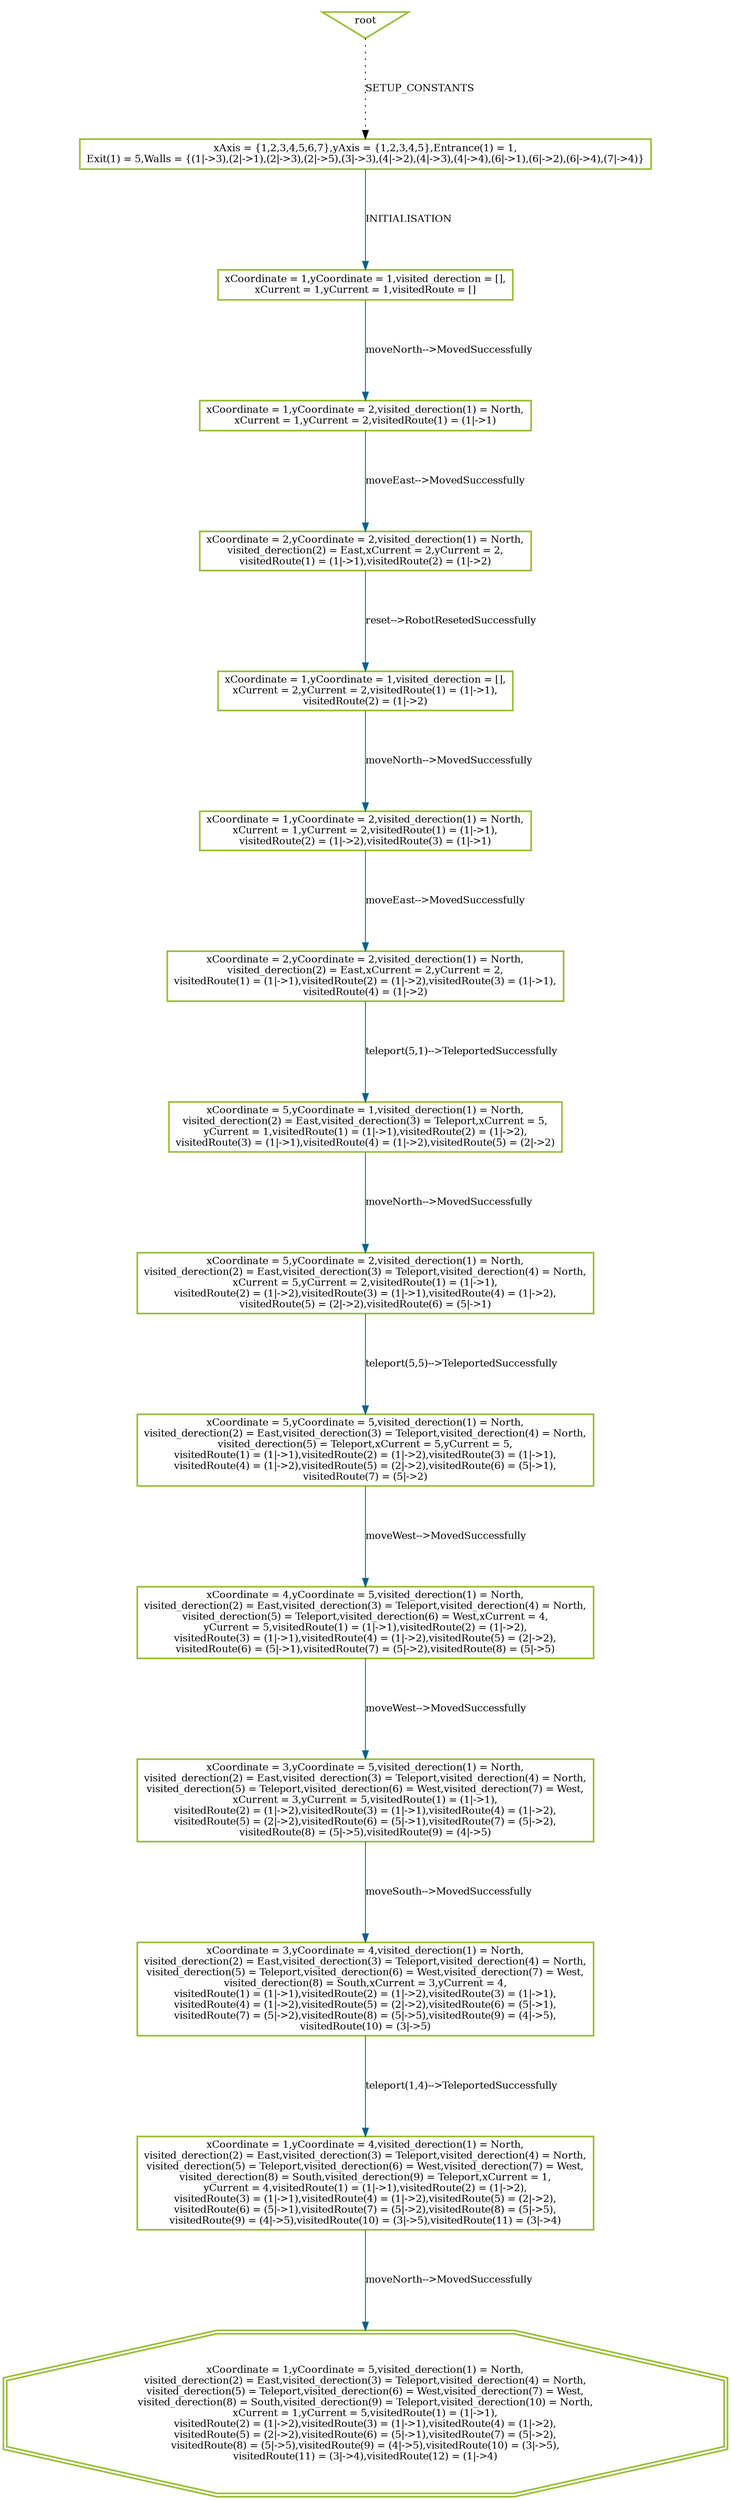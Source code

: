 digraph history {
graph [nodesep=1.5, ranksep=1.5];
0 [shape=box, color="#99BF38", fontsize=12, penwidth=2, label="xAxis = \{1,2,3,4,5,6,7\},yAxis = \{1,2,3,4,5\},Entrance(1) = 1,\nExit(1) = 5,Walls = \{(1\|-\>3),(2\|-\>1),(2\|-\>3),(2\|-\>5),(3\|-\>3),(4\|-\>2),(4\|-\>3),(4\|-\>4),(6\|-\>1),(6\|-\>2),(6\|-\>4),(7\|-\>4)\}"];

1 [shape=box, color="#99BF38", fontsize=12, penwidth=2, label="xCoordinate = 1,yCoordinate = 1,visited_derection = [],\nxCurrent = 1,yCurrent = 1,visitedRoute = []"];

2 [shape=box, color="#99BF38", fontsize=12, penwidth=2, label="xCoordinate = 1,yCoordinate = 2,visited_derection(1) = North,\nxCurrent = 1,yCurrent = 2,visitedRoute(1) = (1\|-\>1)"];

26 [shape=box, color="#99BF38", fontsize=12, penwidth=2, label="xCoordinate = 2,yCoordinate = 2,visited_derection(1) = North,\nvisited_derection(2) = East,xCurrent = 2,yCurrent = 2,\nvisitedRoute(1) = (1\|-\>1),visitedRoute(2) = (1\|-\>2)"];

74 [shape=box, color="#99BF38", fontsize=12, penwidth=2, label="xCoordinate = 1,yCoordinate = 1,visited_derection = [],\nxCurrent = 2,yCurrent = 2,visitedRoute(1) = (1\|-\>1),\nvisitedRoute(2) = (1\|-\>2)"];

75 [shape=box, color="#99BF38", fontsize=12, penwidth=2, label="xCoordinate = 1,yCoordinate = 2,visited_derection(1) = North,\nxCurrent = 1,yCurrent = 2,visitedRoute(1) = (1\|-\>1),\nvisitedRoute(2) = (1\|-\>2),visitedRoute(3) = (1\|-\>1)"];

99 [shape=box, color="#99BF38", fontsize=12, penwidth=2, label="xCoordinate = 2,yCoordinate = 2,visited_derection(1) = North,\nvisited_derection(2) = East,xCurrent = 2,yCurrent = 2,\nvisitedRoute(1) = (1\|-\>1),visitedRoute(2) = (1\|-\>2),visitedRoute(3) = (1\|-\>1),\nvisitedRoute(4) = (1\|-\>2)"];

128 [shape=box, color="#99BF38", fontsize=12, penwidth=2, label="xCoordinate = 5,yCoordinate = 1,visited_derection(1) = North,\nvisited_derection(2) = East,visited_derection(3) = Teleport,xCurrent = 5,\nyCurrent = 1,visitedRoute(1) = (1\|-\>1),visitedRoute(2) = (1\|-\>2),\nvisitedRoute(3) = (1\|-\>1),visitedRoute(4) = (1\|-\>2),visitedRoute(5) = (2\|-\>2)"];

148 [shape=box, color="#99BF38", fontsize=12, penwidth=2, label="xCoordinate = 5,yCoordinate = 2,visited_derection(1) = North,\nvisited_derection(2) = East,visited_derection(3) = Teleport,visited_derection(4) = North,\nxCurrent = 5,yCurrent = 2,visitedRoute(1) = (1\|-\>1),\nvisitedRoute(2) = (1\|-\>2),visitedRoute(3) = (1\|-\>1),visitedRoute(4) = (1\|-\>2),\nvisitedRoute(5) = (2\|-\>2),visitedRoute(6) = (5\|-\>1)"];

194 [shape=box, color="#99BF38", fontsize=12, penwidth=2, label="xCoordinate = 5,yCoordinate = 5,visited_derection(1) = North,\nvisited_derection(2) = East,visited_derection(3) = Teleport,visited_derection(4) = North,\nvisited_derection(5) = Teleport,xCurrent = 5,yCurrent = 5,\nvisitedRoute(1) = (1\|-\>1),visitedRoute(2) = (1\|-\>2),visitedRoute(3) = (1\|-\>1),\nvisitedRoute(4) = (1\|-\>2),visitedRoute(5) = (2\|-\>2),visitedRoute(6) = (5\|-\>1),\nvisitedRoute(7) = (5\|-\>2)"];

200 [shape=box, color="#99BF38", fontsize=12, penwidth=2, label="xCoordinate = 4,yCoordinate = 5,visited_derection(1) = North,\nvisited_derection(2) = East,visited_derection(3) = Teleport,visited_derection(4) = North,\nvisited_derection(5) = Teleport,visited_derection(6) = West,xCurrent = 4,\nyCurrent = 5,visitedRoute(1) = (1\|-\>1),visitedRoute(2) = (1\|-\>2),\nvisitedRoute(3) = (1\|-\>1),visitedRoute(4) = (1\|-\>2),visitedRoute(5) = (2\|-\>2),\nvisitedRoute(6) = (5\|-\>1),visitedRoute(7) = (5\|-\>2),visitedRoute(8) = (5\|-\>5)"];

225 [shape=box, color="#99BF38", fontsize=12, penwidth=2, label="xCoordinate = 3,yCoordinate = 5,visited_derection(1) = North,\nvisited_derection(2) = East,visited_derection(3) = Teleport,visited_derection(4) = North,\nvisited_derection(5) = Teleport,visited_derection(6) = West,visited_derection(7) = West,\nxCurrent = 3,yCurrent = 5,visitedRoute(1) = (1\|-\>1),\nvisitedRoute(2) = (1\|-\>2),visitedRoute(3) = (1\|-\>1),visitedRoute(4) = (1\|-\>2),\nvisitedRoute(5) = (2\|-\>2),visitedRoute(6) = (5\|-\>1),visitedRoute(7) = (5\|-\>2),\nvisitedRoute(8) = (5\|-\>5),visitedRoute(9) = (4\|-\>5)"];

249 [shape=box, color="#99BF38", fontsize=12, penwidth=2, label="xCoordinate = 3,yCoordinate = 4,visited_derection(1) = North,\nvisited_derection(2) = East,visited_derection(3) = Teleport,visited_derection(4) = North,\nvisited_derection(5) = Teleport,visited_derection(6) = West,visited_derection(7) = West,\nvisited_derection(8) = South,xCurrent = 3,yCurrent = 4,\nvisitedRoute(1) = (1\|-\>1),visitedRoute(2) = (1\|-\>2),visitedRoute(3) = (1\|-\>1),\nvisitedRoute(4) = (1\|-\>2),visitedRoute(5) = (2\|-\>2),visitedRoute(6) = (5\|-\>1),\nvisitedRoute(7) = (5\|-\>2),visitedRoute(8) = (5\|-\>5),visitedRoute(9) = (4\|-\>5),\nvisitedRoute(10) = (3\|-\>5)"];

289 [shape=box, color="#99BF38", fontsize=12, penwidth=2, label="xCoordinate = 1,yCoordinate = 4,visited_derection(1) = North,\nvisited_derection(2) = East,visited_derection(3) = Teleport,visited_derection(4) = North,\nvisited_derection(5) = Teleport,visited_derection(6) = West,visited_derection(7) = West,\nvisited_derection(8) = South,visited_derection(9) = Teleport,xCurrent = 1,\nyCurrent = 4,visitedRoute(1) = (1\|-\>1),visitedRoute(2) = (1\|-\>2),\nvisitedRoute(3) = (1\|-\>1),visitedRoute(4) = (1\|-\>2),visitedRoute(5) = (2\|-\>2),\nvisitedRoute(6) = (5\|-\>1),visitedRoute(7) = (5\|-\>2),visitedRoute(8) = (5\|-\>5),\nvisitedRoute(9) = (4\|-\>5),visitedRoute(10) = (3\|-\>5),visitedRoute(11) = (3\|-\>4)"];

299 [shape=doubleoctagon, color="#99BF38", fontsize=12, penwidth=2, label="xCoordinate = 1,yCoordinate = 5,visited_derection(1) = North,\nvisited_derection(2) = East,visited_derection(3) = Teleport,visited_derection(4) = North,\nvisited_derection(5) = Teleport,visited_derection(6) = West,visited_derection(7) = West,\nvisited_derection(8) = South,visited_derection(9) = Teleport,visited_derection(10) = North,\nxCurrent = 1,yCurrent = 5,visitedRoute(1) = (1\|-\>1),\nvisitedRoute(2) = (1\|-\>2),visitedRoute(3) = (1\|-\>1),visitedRoute(4) = (1\|-\>2),\nvisitedRoute(5) = (2\|-\>2),visitedRoute(6) = (5\|-\>1),visitedRoute(7) = (5\|-\>2),\nvisitedRoute(8) = (5\|-\>5),visitedRoute(9) = (4\|-\>5),visitedRoute(10) = (3\|-\>5),\nvisitedRoute(11) = (3\|-\>4),visitedRoute(12) = (1\|-\>4)"];

root [shape=invtriangle, color="#99BF38", fontsize=12, penwidth=2, label="root"];

root -> 0 [style = dotted, color = black, label="SETUP_CONSTANTS", fontsize=12];

0 -> 1 [color = "#006391", label="INITIALISATION", fontsize=12];

1 -> 2 [color = "#006391", label="moveNorth--\>MovedSuccessfully", fontsize=12];

2 -> 26 [color = "#006391", label="moveEast--\>MovedSuccessfully", fontsize=12];

26 -> 74 [color = "#006391", label="reset--\>RobotResetedSuccessfully", fontsize=12];

74 -> 75 [color = "#006391", label="moveNorth--\>MovedSuccessfully", fontsize=12];

75 -> 99 [color = "#006391", label="moveEast--\>MovedSuccessfully", fontsize=12];

99 -> 128 [color = "#006391", label="teleport(5,1)--\>TeleportedSuccessfully", fontsize=12];

128 -> 148 [color = "#006391", label="moveNorth--\>MovedSuccessfully", fontsize=12];

148 -> 194 [color = "#006391", label="teleport(5,5)--\>TeleportedSuccessfully", fontsize=12];

194 -> 200 [color = "#006391", label="moveWest--\>MovedSuccessfully", fontsize=12];

200 -> 225 [color = "#006391", label="moveWest--\>MovedSuccessfully", fontsize=12];

225 -> 249 [color = "#006391", label="moveSouth--\>MovedSuccessfully", fontsize=12];

249 -> 289 [color = "#006391", label="teleport(1,4)--\>TeleportedSuccessfully", fontsize=12];

289 -> 299 [color = "#006391", label="moveNorth--\>MovedSuccessfully", fontsize=12];

}
